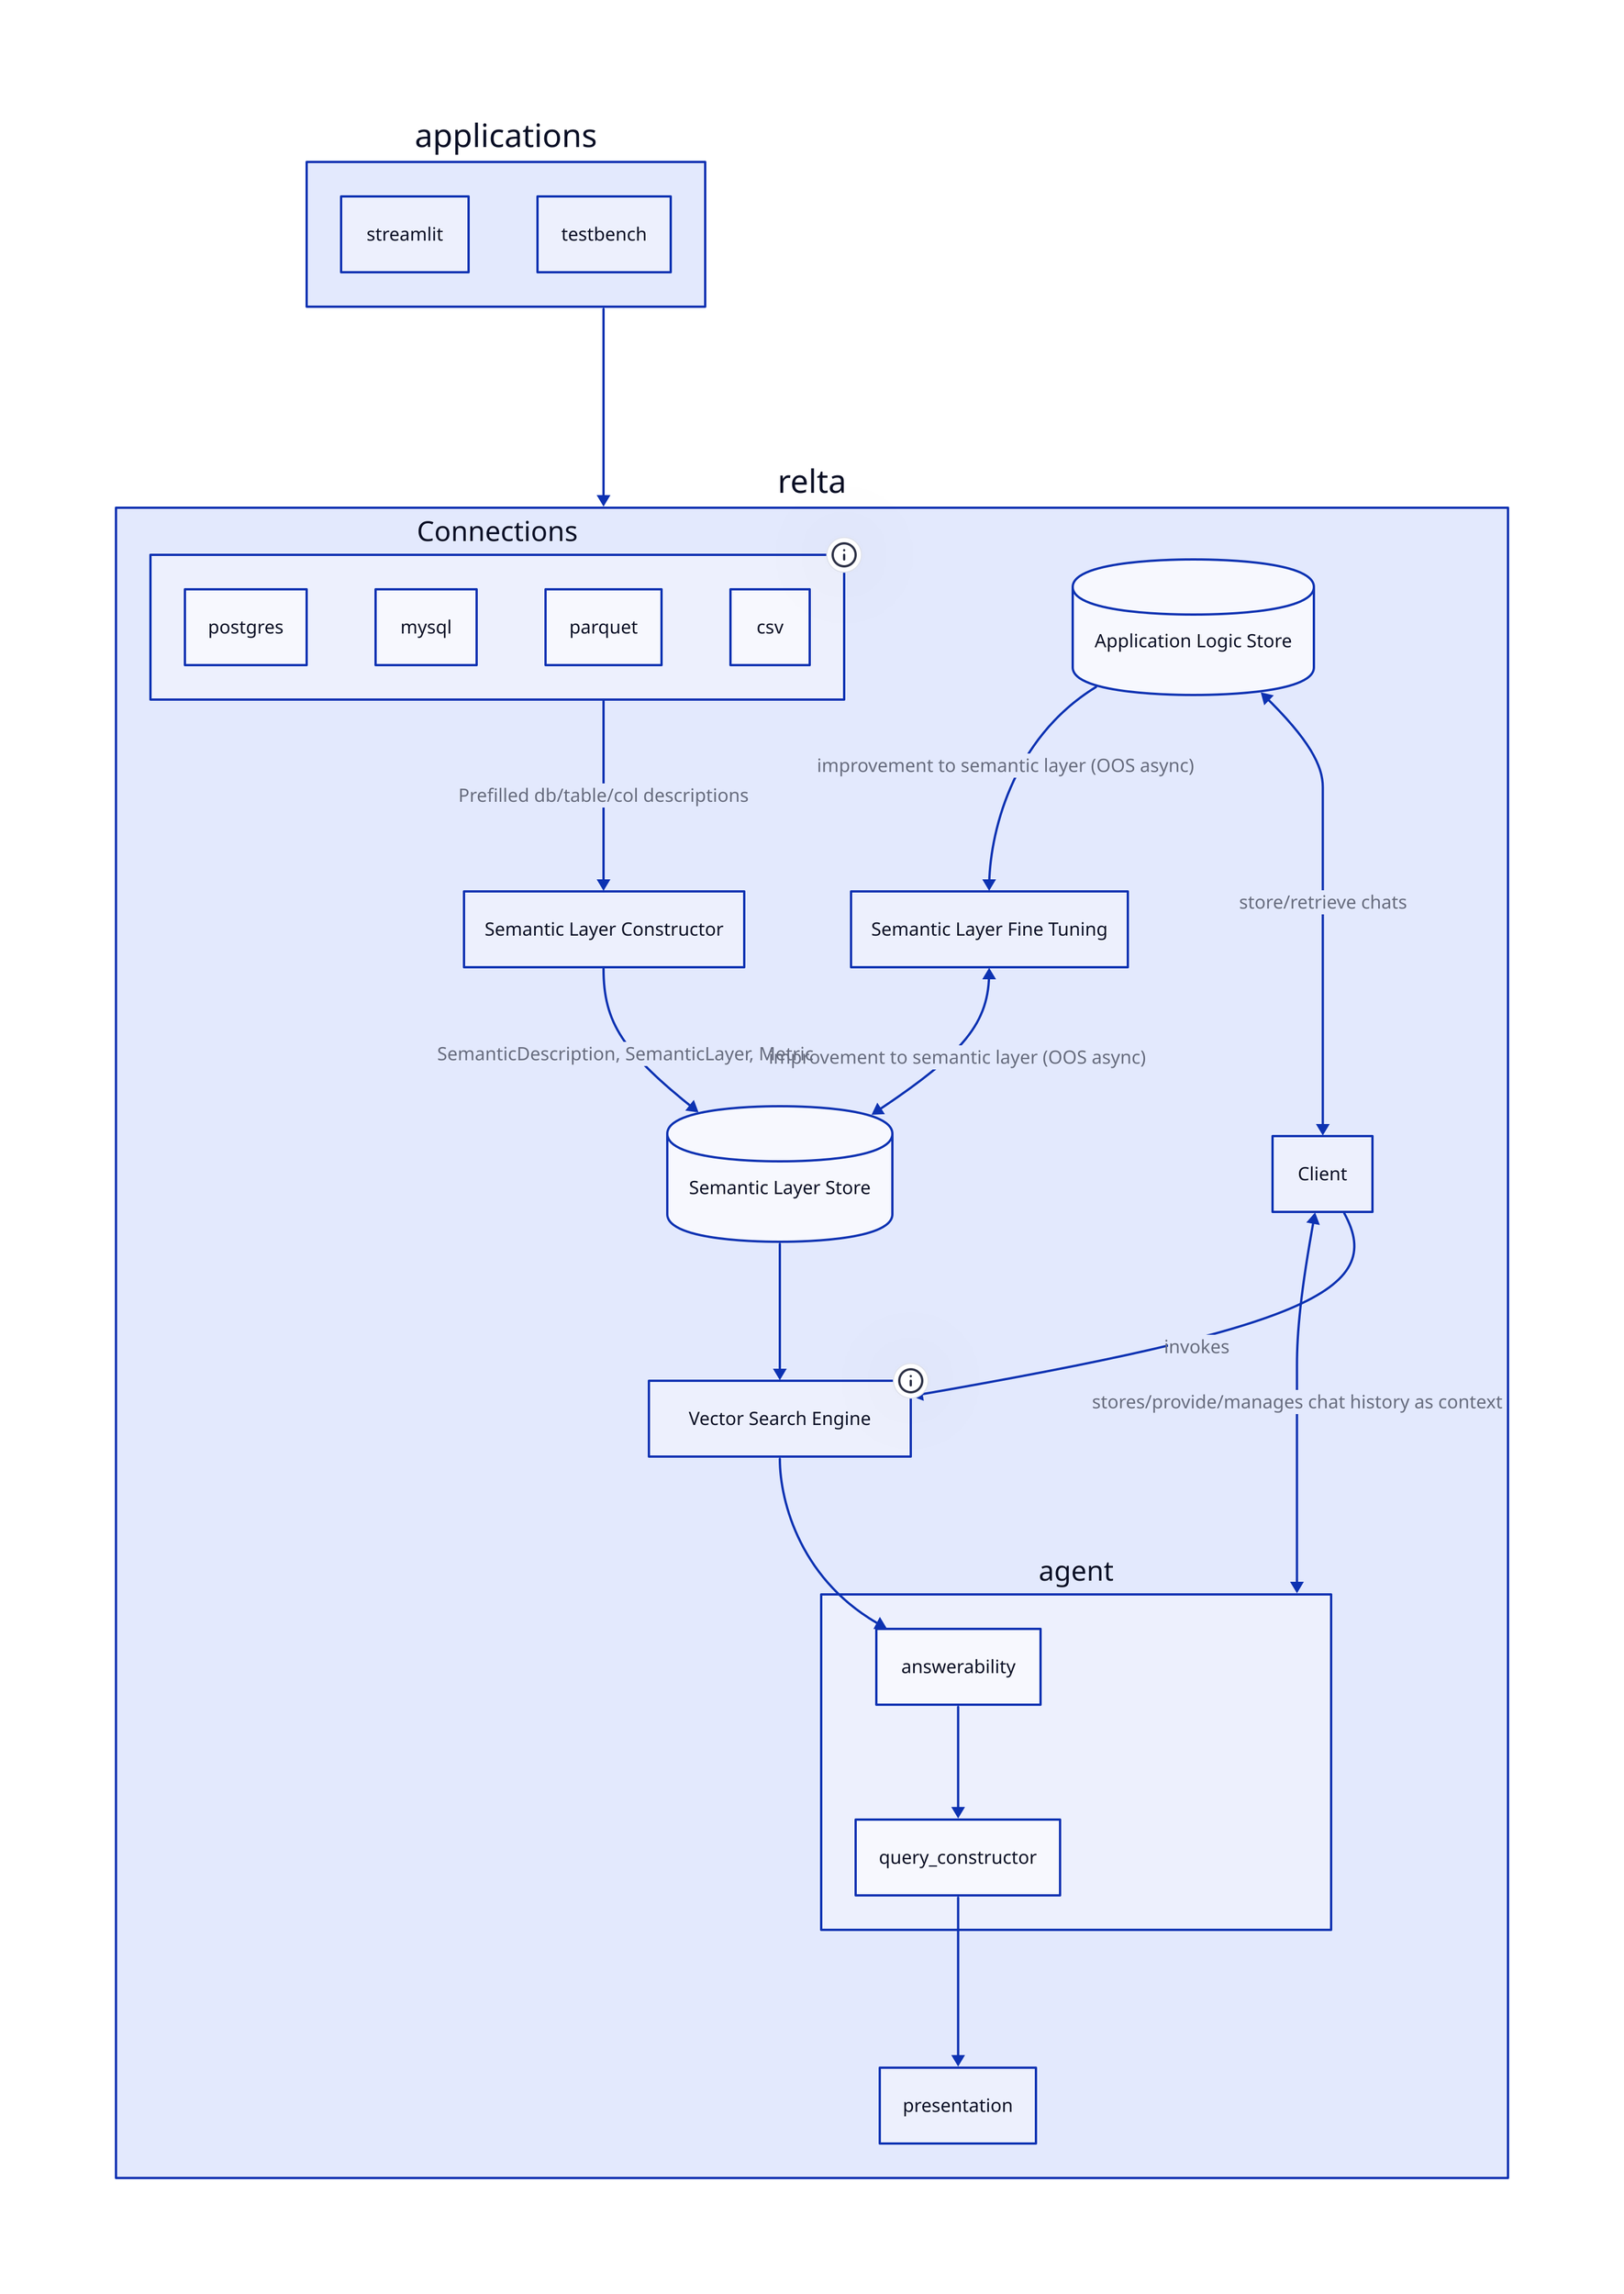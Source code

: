 applications: {
    streamlit
    # cli
    testbench
  }
  
  applications -> relta
  
  relta: {
    connections: Connections
    # ^ is this needed? can we do df?
    connections: {
      tooltip: via DuckDB for SQL access, but potentially could use other programmatic access (dataframes, etc)
      postgres
      mysql
      parquet
      csv
    }
  
    connections -> builder: Prefilled db/table/col descriptions
  
    builder: Semantic Layer Constructor
    # extnl_context -> builder
    builder -> semstore: SemanticDescription, SemanticLayer, Metric
  
    # extnl_context: External Context
    semstore: Semantic Layer Store
    semstore.shape: cylinder
    app_store: Application Logic Store
    app_store.shape: cylinder
    client: Client
  
    app_store -> learner <-> semstore: improvement to semantic layer (OOS async)
    learner: Semantic Layer Fine Tuning
  
    agent: {
      answerability
      query_constructor
      answerability -> query_constructor
    }
    agent.query_constructor -> presentation
    client <-> agent: stores/provide/manages chat history as context
    client -> search: invokes
  
    app_store <-> client: store/retrieve chats
    search: Vector Search Engine
    search: {
      tooltip: can implement a hybrid graph search of all join paths up to n deep, etc.
    }
    semstore -> search
    search -> agent.answerability
  }
  
